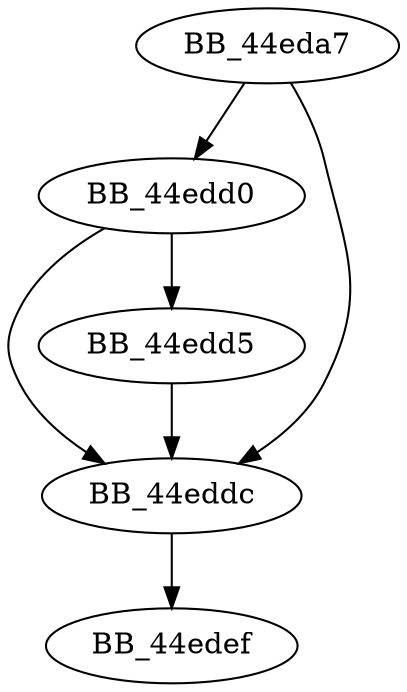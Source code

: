 DiGraph sub_44EDA7{
BB_44eda7->BB_44edd0
BB_44eda7->BB_44eddc
BB_44edd0->BB_44edd5
BB_44edd0->BB_44eddc
BB_44edd5->BB_44eddc
BB_44eddc->BB_44edef
}
